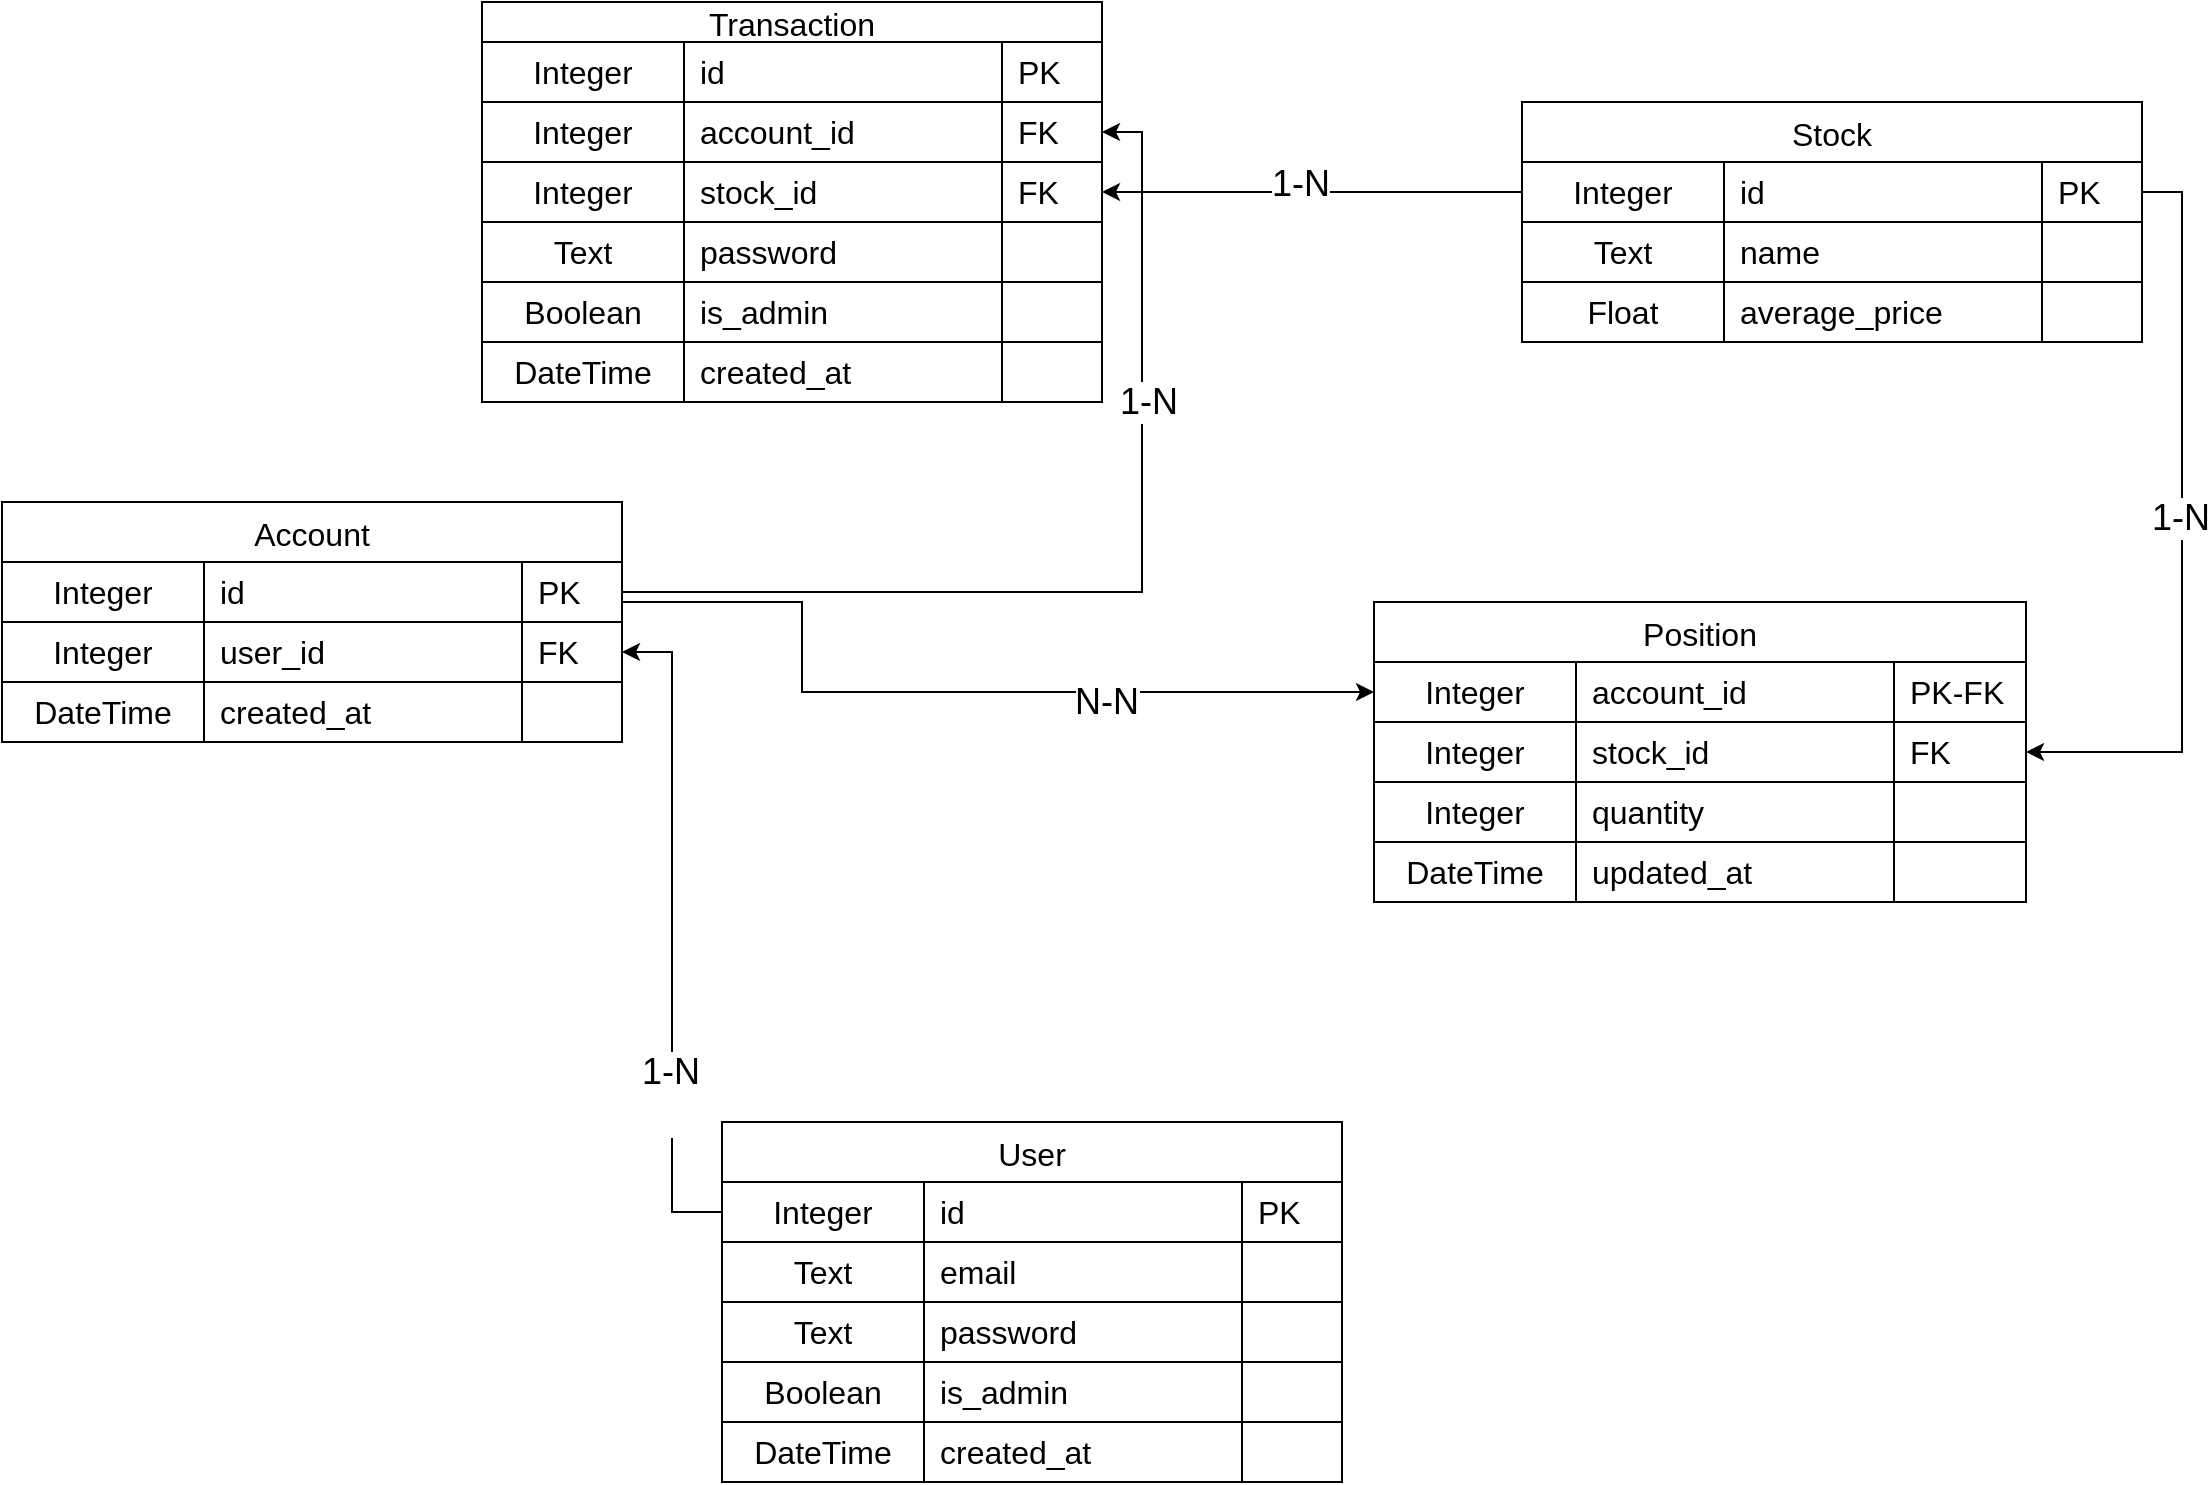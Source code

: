 <mxfile version="28.2.5">
  <diagram id="Knu9iKz_7kWhb0fUED-_" name="Pagina-1">
    <mxGraphModel dx="2951" dy="2745" grid="1" gridSize="10" guides="1" tooltips="1" connect="1" arrows="1" fold="1" page="1" pageScale="1" pageWidth="827" pageHeight="1169" math="0" shadow="0">
      <root>
        <mxCell id="0" />
        <mxCell id="1" parent="0" />
        <mxCell id="GC6EULXvxLVMbO_V4ols-7" value="Account" style="shape=table;startSize=30;container=1;collapsible=0;childLayout=tableLayout;fixedRows=1;rowLines=4;fontStyle=0;strokeColor=default;fontSize=16;" vertex="1" parent="1">
          <mxGeometry x="30" y="20" width="310" height="120" as="geometry" />
        </mxCell>
        <mxCell id="GC6EULXvxLVMbO_V4ols-129" style="shape=tableRow;horizontal=0;startSize=0;swimlaneHead=0;swimlaneBody=0;top=0;left=0;bottom=0;right=0;collapsible=0;dropTarget=0;fillColor=none;points=[[0,0.5],[1,0.5]];portConstraint=eastwest;strokeColor=inherit;fontSize=16;" vertex="1" parent="GC6EULXvxLVMbO_V4ols-7">
          <mxGeometry y="30" width="310" height="30" as="geometry" />
        </mxCell>
        <mxCell id="GC6EULXvxLVMbO_V4ols-130" value="Integer" style="shape=partialRectangle;html=1;whiteSpace=wrap;connectable=0;fillColor=none;top=0;left=0;bottom=0;right=0;overflow=hidden;pointerEvents=1;strokeColor=inherit;fontSize=16;" vertex="1" parent="GC6EULXvxLVMbO_V4ols-129">
          <mxGeometry width="101" height="30" as="geometry">
            <mxRectangle width="101" height="30" as="alternateBounds" />
          </mxGeometry>
        </mxCell>
        <mxCell id="GC6EULXvxLVMbO_V4ols-131" value="id" style="shape=partialRectangle;html=1;whiteSpace=wrap;connectable=0;fillColor=none;top=0;left=0;bottom=0;right=0;align=left;spacingLeft=6;overflow=hidden;strokeColor=inherit;fontSize=16;" vertex="1" parent="GC6EULXvxLVMbO_V4ols-129">
          <mxGeometry x="101" width="159" height="30" as="geometry">
            <mxRectangle width="159" height="30" as="alternateBounds" />
          </mxGeometry>
        </mxCell>
        <mxCell id="GC6EULXvxLVMbO_V4ols-132" value="PK" style="shape=partialRectangle;html=1;whiteSpace=wrap;connectable=0;fillColor=none;top=0;left=0;bottom=0;right=0;align=left;spacingLeft=6;overflow=hidden;strokeColor=inherit;fontSize=16;" vertex="1" parent="GC6EULXvxLVMbO_V4ols-129">
          <mxGeometry x="260" width="50" height="30" as="geometry">
            <mxRectangle width="50" height="30" as="alternateBounds" />
          </mxGeometry>
        </mxCell>
        <mxCell id="GC6EULXvxLVMbO_V4ols-8" value="" style="shape=tableRow;horizontal=0;startSize=0;swimlaneHead=0;swimlaneBody=0;top=0;left=0;bottom=0;right=0;collapsible=0;dropTarget=0;fillColor=none;points=[[0,0.5],[1,0.5]];portConstraint=eastwest;strokeColor=inherit;fontSize=16;" vertex="1" parent="GC6EULXvxLVMbO_V4ols-7">
          <mxGeometry y="60" width="310" height="30" as="geometry" />
        </mxCell>
        <mxCell id="GC6EULXvxLVMbO_V4ols-9" value="Integer" style="shape=partialRectangle;html=1;whiteSpace=wrap;connectable=0;fillColor=none;top=0;left=0;bottom=0;right=0;overflow=hidden;pointerEvents=1;strokeColor=inherit;fontSize=16;" vertex="1" parent="GC6EULXvxLVMbO_V4ols-8">
          <mxGeometry width="101" height="30" as="geometry">
            <mxRectangle width="101" height="30" as="alternateBounds" />
          </mxGeometry>
        </mxCell>
        <mxCell id="GC6EULXvxLVMbO_V4ols-10" value="user_id" style="shape=partialRectangle;html=1;whiteSpace=wrap;connectable=0;fillColor=none;top=0;left=0;bottom=0;right=0;align=left;spacingLeft=6;overflow=hidden;strokeColor=inherit;fontSize=16;" vertex="1" parent="GC6EULXvxLVMbO_V4ols-8">
          <mxGeometry x="101" width="159" height="30" as="geometry">
            <mxRectangle width="159" height="30" as="alternateBounds" />
          </mxGeometry>
        </mxCell>
        <mxCell id="GC6EULXvxLVMbO_V4ols-77" value="FK" style="shape=partialRectangle;html=1;whiteSpace=wrap;connectable=0;fillColor=none;top=0;left=0;bottom=0;right=0;align=left;spacingLeft=6;overflow=hidden;strokeColor=inherit;fontSize=16;" vertex="1" parent="GC6EULXvxLVMbO_V4ols-8">
          <mxGeometry x="260" width="50" height="30" as="geometry">
            <mxRectangle width="50" height="30" as="alternateBounds" />
          </mxGeometry>
        </mxCell>
        <mxCell id="GC6EULXvxLVMbO_V4ols-42" style="shape=tableRow;horizontal=0;startSize=0;swimlaneHead=0;swimlaneBody=0;top=0;left=0;bottom=0;right=0;collapsible=0;dropTarget=0;fillColor=none;points=[[0,0.5],[1,0.5]];portConstraint=eastwest;strokeColor=inherit;fontSize=16;" vertex="1" parent="GC6EULXvxLVMbO_V4ols-7">
          <mxGeometry y="90" width="310" height="30" as="geometry" />
        </mxCell>
        <mxCell id="GC6EULXvxLVMbO_V4ols-43" value="DateTime" style="shape=partialRectangle;html=1;whiteSpace=wrap;connectable=0;fillColor=none;top=0;left=0;bottom=0;right=0;overflow=hidden;strokeColor=inherit;fontSize=16;" vertex="1" parent="GC6EULXvxLVMbO_V4ols-42">
          <mxGeometry width="101" height="30" as="geometry">
            <mxRectangle width="101" height="30" as="alternateBounds" />
          </mxGeometry>
        </mxCell>
        <mxCell id="GC6EULXvxLVMbO_V4ols-44" value="created_at" style="shape=partialRectangle;html=1;whiteSpace=wrap;connectable=0;fillColor=none;top=0;left=0;bottom=0;right=0;align=left;spacingLeft=6;overflow=hidden;strokeColor=inherit;fontSize=16;" vertex="1" parent="GC6EULXvxLVMbO_V4ols-42">
          <mxGeometry x="101" width="159" height="30" as="geometry">
            <mxRectangle width="159" height="30" as="alternateBounds" />
          </mxGeometry>
        </mxCell>
        <mxCell id="GC6EULXvxLVMbO_V4ols-81" style="shape=partialRectangle;html=1;whiteSpace=wrap;connectable=0;fillColor=none;top=0;left=0;bottom=0;right=0;align=left;spacingLeft=6;overflow=hidden;strokeColor=inherit;fontSize=16;" vertex="1" parent="GC6EULXvxLVMbO_V4ols-42">
          <mxGeometry x="260" width="50" height="30" as="geometry">
            <mxRectangle width="50" height="30" as="alternateBounds" />
          </mxGeometry>
        </mxCell>
        <mxCell id="GC6EULXvxLVMbO_V4ols-45" value="Stock" style="shape=table;startSize=30;container=1;collapsible=0;childLayout=tableLayout;fixedRows=1;rowLines=4;fontStyle=0;strokeColor=default;fontSize=16;" vertex="1" parent="1">
          <mxGeometry x="790" y="-180" width="310" height="120" as="geometry" />
        </mxCell>
        <mxCell id="GC6EULXvxLVMbO_V4ols-46" value="" style="shape=tableRow;horizontal=0;startSize=0;swimlaneHead=0;swimlaneBody=0;top=0;left=0;bottom=0;right=0;collapsible=0;dropTarget=0;fillColor=none;points=[[0,0.5],[1,0.5]];portConstraint=eastwest;strokeColor=inherit;fontSize=16;" vertex="1" parent="GC6EULXvxLVMbO_V4ols-45">
          <mxGeometry y="30" width="310" height="30" as="geometry" />
        </mxCell>
        <mxCell id="GC6EULXvxLVMbO_V4ols-47" value="Integer" style="shape=partialRectangle;html=1;whiteSpace=wrap;connectable=0;fillColor=none;top=0;left=0;bottom=0;right=0;overflow=hidden;pointerEvents=1;strokeColor=inherit;fontSize=16;" vertex="1" parent="GC6EULXvxLVMbO_V4ols-46">
          <mxGeometry width="101" height="30" as="geometry">
            <mxRectangle width="101" height="30" as="alternateBounds" />
          </mxGeometry>
        </mxCell>
        <mxCell id="GC6EULXvxLVMbO_V4ols-48" value="id" style="shape=partialRectangle;html=1;whiteSpace=wrap;connectable=0;fillColor=none;top=0;left=0;bottom=0;right=0;align=left;spacingLeft=6;overflow=hidden;strokeColor=inherit;fontSize=16;" vertex="1" parent="GC6EULXvxLVMbO_V4ols-46">
          <mxGeometry x="101" width="159" height="30" as="geometry">
            <mxRectangle width="159" height="30" as="alternateBounds" />
          </mxGeometry>
        </mxCell>
        <mxCell id="GC6EULXvxLVMbO_V4ols-88" value="PK" style="shape=partialRectangle;html=1;whiteSpace=wrap;connectable=0;fillColor=none;top=0;left=0;bottom=0;right=0;align=left;spacingLeft=6;overflow=hidden;strokeColor=inherit;fontSize=16;" vertex="1" parent="GC6EULXvxLVMbO_V4ols-46">
          <mxGeometry x="260" width="50" height="30" as="geometry">
            <mxRectangle width="50" height="30" as="alternateBounds" />
          </mxGeometry>
        </mxCell>
        <mxCell id="GC6EULXvxLVMbO_V4ols-49" value="" style="shape=tableRow;horizontal=0;startSize=0;swimlaneHead=0;swimlaneBody=0;top=0;left=0;bottom=0;right=0;collapsible=0;dropTarget=0;fillColor=none;points=[[0,0.5],[1,0.5]];portConstraint=eastwest;strokeColor=inherit;fontSize=16;" vertex="1" parent="GC6EULXvxLVMbO_V4ols-45">
          <mxGeometry y="60" width="310" height="30" as="geometry" />
        </mxCell>
        <mxCell id="GC6EULXvxLVMbO_V4ols-50" value="Text" style="shape=partialRectangle;html=1;whiteSpace=wrap;connectable=0;fillColor=none;top=0;left=0;bottom=0;right=0;overflow=hidden;strokeColor=inherit;fontSize=16;" vertex="1" parent="GC6EULXvxLVMbO_V4ols-49">
          <mxGeometry width="101" height="30" as="geometry">
            <mxRectangle width="101" height="30" as="alternateBounds" />
          </mxGeometry>
        </mxCell>
        <mxCell id="GC6EULXvxLVMbO_V4ols-51" value="name" style="shape=partialRectangle;html=1;whiteSpace=wrap;connectable=0;fillColor=none;top=0;left=0;bottom=0;right=0;align=left;spacingLeft=6;overflow=hidden;strokeColor=inherit;fontSize=16;" vertex="1" parent="GC6EULXvxLVMbO_V4ols-49">
          <mxGeometry x="101" width="159" height="30" as="geometry">
            <mxRectangle width="159" height="30" as="alternateBounds" />
          </mxGeometry>
        </mxCell>
        <mxCell id="GC6EULXvxLVMbO_V4ols-89" style="shape=partialRectangle;html=1;whiteSpace=wrap;connectable=0;fillColor=none;top=0;left=0;bottom=0;right=0;align=left;spacingLeft=6;overflow=hidden;strokeColor=inherit;fontSize=16;" vertex="1" parent="GC6EULXvxLVMbO_V4ols-49">
          <mxGeometry x="260" width="50" height="30" as="geometry">
            <mxRectangle width="50" height="30" as="alternateBounds" />
          </mxGeometry>
        </mxCell>
        <mxCell id="GC6EULXvxLVMbO_V4ols-52" value="" style="shape=tableRow;horizontal=0;startSize=0;swimlaneHead=0;swimlaneBody=0;top=0;left=0;bottom=0;right=0;collapsible=0;dropTarget=0;fillColor=none;points=[[0,0.5],[1,0.5]];portConstraint=eastwest;strokeColor=inherit;fontSize=16;" vertex="1" parent="GC6EULXvxLVMbO_V4ols-45">
          <mxGeometry y="90" width="310" height="30" as="geometry" />
        </mxCell>
        <mxCell id="GC6EULXvxLVMbO_V4ols-53" value="Float" style="shape=partialRectangle;html=1;whiteSpace=wrap;connectable=0;fillColor=none;top=0;left=0;bottom=0;right=0;overflow=hidden;strokeColor=inherit;fontSize=16;" vertex="1" parent="GC6EULXvxLVMbO_V4ols-52">
          <mxGeometry width="101" height="30" as="geometry">
            <mxRectangle width="101" height="30" as="alternateBounds" />
          </mxGeometry>
        </mxCell>
        <mxCell id="GC6EULXvxLVMbO_V4ols-54" value="average_price" style="shape=partialRectangle;html=1;whiteSpace=wrap;connectable=0;fillColor=none;top=0;left=0;bottom=0;right=0;align=left;spacingLeft=6;overflow=hidden;strokeColor=inherit;fontSize=16;" vertex="1" parent="GC6EULXvxLVMbO_V4ols-52">
          <mxGeometry x="101" width="159" height="30" as="geometry">
            <mxRectangle width="159" height="30" as="alternateBounds" />
          </mxGeometry>
        </mxCell>
        <mxCell id="GC6EULXvxLVMbO_V4ols-90" style="shape=partialRectangle;html=1;whiteSpace=wrap;connectable=0;fillColor=none;top=0;left=0;bottom=0;right=0;align=left;spacingLeft=6;overflow=hidden;strokeColor=inherit;fontSize=16;" vertex="1" parent="GC6EULXvxLVMbO_V4ols-52">
          <mxGeometry x="260" width="50" height="30" as="geometry">
            <mxRectangle width="50" height="30" as="alternateBounds" />
          </mxGeometry>
        </mxCell>
        <mxCell id="GC6EULXvxLVMbO_V4ols-61" value="Transaction" style="shape=table;startSize=20;container=1;collapsible=0;childLayout=tableLayout;fixedRows=1;rowLines=4;fontStyle=0;strokeColor=default;fontSize=16;" vertex="1" parent="1">
          <mxGeometry x="270" y="-230" width="310" height="200" as="geometry" />
        </mxCell>
        <mxCell id="GC6EULXvxLVMbO_V4ols-62" value="" style="shape=tableRow;horizontal=0;startSize=0;swimlaneHead=0;swimlaneBody=0;top=0;left=0;bottom=0;right=0;collapsible=0;dropTarget=0;fillColor=none;points=[[0,0.5],[1,0.5]];portConstraint=eastwest;strokeColor=inherit;fontSize=16;" vertex="1" parent="GC6EULXvxLVMbO_V4ols-61">
          <mxGeometry y="20" width="310" height="30" as="geometry" />
        </mxCell>
        <mxCell id="GC6EULXvxLVMbO_V4ols-63" value="Integer" style="shape=partialRectangle;html=1;whiteSpace=wrap;connectable=0;fillColor=none;top=0;left=0;bottom=0;right=0;overflow=hidden;pointerEvents=1;strokeColor=inherit;fontSize=16;" vertex="1" parent="GC6EULXvxLVMbO_V4ols-62">
          <mxGeometry width="101" height="30" as="geometry">
            <mxRectangle width="101" height="30" as="alternateBounds" />
          </mxGeometry>
        </mxCell>
        <mxCell id="GC6EULXvxLVMbO_V4ols-64" value="id" style="shape=partialRectangle;html=1;whiteSpace=wrap;connectable=0;fillColor=none;top=0;left=0;bottom=0;right=0;align=left;spacingLeft=6;overflow=hidden;strokeColor=inherit;fontSize=16;" vertex="1" parent="GC6EULXvxLVMbO_V4ols-62">
          <mxGeometry x="101" width="159" height="30" as="geometry">
            <mxRectangle width="159" height="30" as="alternateBounds" />
          </mxGeometry>
        </mxCell>
        <mxCell id="GC6EULXvxLVMbO_V4ols-83" value="PK" style="shape=partialRectangle;html=1;whiteSpace=wrap;connectable=0;fillColor=none;top=0;left=0;bottom=0;right=0;align=left;spacingLeft=6;overflow=hidden;strokeColor=inherit;fontSize=16;" vertex="1" parent="GC6EULXvxLVMbO_V4ols-62">
          <mxGeometry x="260" width="50" height="30" as="geometry">
            <mxRectangle width="50" height="30" as="alternateBounds" />
          </mxGeometry>
        </mxCell>
        <mxCell id="GC6EULXvxLVMbO_V4ols-65" value="" style="shape=tableRow;horizontal=0;startSize=0;swimlaneHead=0;swimlaneBody=0;top=0;left=0;bottom=0;right=0;collapsible=0;dropTarget=0;fillColor=none;points=[[0,0.5],[1,0.5]];portConstraint=eastwest;strokeColor=inherit;fontSize=16;" vertex="1" parent="GC6EULXvxLVMbO_V4ols-61">
          <mxGeometry y="50" width="310" height="30" as="geometry" />
        </mxCell>
        <mxCell id="GC6EULXvxLVMbO_V4ols-66" value="Integer" style="shape=partialRectangle;html=1;whiteSpace=wrap;connectable=0;fillColor=none;top=0;left=0;bottom=0;right=0;overflow=hidden;strokeColor=inherit;fontSize=16;" vertex="1" parent="GC6EULXvxLVMbO_V4ols-65">
          <mxGeometry width="101" height="30" as="geometry">
            <mxRectangle width="101" height="30" as="alternateBounds" />
          </mxGeometry>
        </mxCell>
        <mxCell id="GC6EULXvxLVMbO_V4ols-67" value="account_id" style="shape=partialRectangle;html=1;whiteSpace=wrap;connectable=0;fillColor=none;top=0;left=0;bottom=0;right=0;align=left;spacingLeft=6;overflow=hidden;strokeColor=inherit;fontSize=16;" vertex="1" parent="GC6EULXvxLVMbO_V4ols-65">
          <mxGeometry x="101" width="159" height="30" as="geometry">
            <mxRectangle width="159" height="30" as="alternateBounds" />
          </mxGeometry>
        </mxCell>
        <mxCell id="GC6EULXvxLVMbO_V4ols-84" value="FK" style="shape=partialRectangle;html=1;whiteSpace=wrap;connectable=0;fillColor=none;top=0;left=0;bottom=0;right=0;align=left;spacingLeft=6;overflow=hidden;strokeColor=inherit;fontSize=16;" vertex="1" parent="GC6EULXvxLVMbO_V4ols-65">
          <mxGeometry x="260" width="50" height="30" as="geometry">
            <mxRectangle width="50" height="30" as="alternateBounds" />
          </mxGeometry>
        </mxCell>
        <mxCell id="GC6EULXvxLVMbO_V4ols-141" style="shape=tableRow;horizontal=0;startSize=0;swimlaneHead=0;swimlaneBody=0;top=0;left=0;bottom=0;right=0;collapsible=0;dropTarget=0;fillColor=none;points=[[0,0.5],[1,0.5]];portConstraint=eastwest;strokeColor=inherit;fontSize=16;" vertex="1" parent="GC6EULXvxLVMbO_V4ols-61">
          <mxGeometry y="80" width="310" height="30" as="geometry" />
        </mxCell>
        <mxCell id="GC6EULXvxLVMbO_V4ols-142" value="Integer" style="shape=partialRectangle;html=1;whiteSpace=wrap;connectable=0;fillColor=none;top=0;left=0;bottom=0;right=0;overflow=hidden;strokeColor=inherit;fontSize=16;" vertex="1" parent="GC6EULXvxLVMbO_V4ols-141">
          <mxGeometry width="101" height="30" as="geometry">
            <mxRectangle width="101" height="30" as="alternateBounds" />
          </mxGeometry>
        </mxCell>
        <mxCell id="GC6EULXvxLVMbO_V4ols-143" value="stock_id" style="shape=partialRectangle;html=1;whiteSpace=wrap;connectable=0;fillColor=none;top=0;left=0;bottom=0;right=0;align=left;spacingLeft=6;overflow=hidden;strokeColor=inherit;fontSize=16;" vertex="1" parent="GC6EULXvxLVMbO_V4ols-141">
          <mxGeometry x="101" width="159" height="30" as="geometry">
            <mxRectangle width="159" height="30" as="alternateBounds" />
          </mxGeometry>
        </mxCell>
        <mxCell id="GC6EULXvxLVMbO_V4ols-144" value="FK" style="shape=partialRectangle;html=1;whiteSpace=wrap;connectable=0;fillColor=none;top=0;left=0;bottom=0;right=0;align=left;spacingLeft=6;overflow=hidden;strokeColor=inherit;fontSize=16;" vertex="1" parent="GC6EULXvxLVMbO_V4ols-141">
          <mxGeometry x="260" width="50" height="30" as="geometry">
            <mxRectangle width="50" height="30" as="alternateBounds" />
          </mxGeometry>
        </mxCell>
        <mxCell id="GC6EULXvxLVMbO_V4ols-68" value="" style="shape=tableRow;horizontal=0;startSize=0;swimlaneHead=0;swimlaneBody=0;top=0;left=0;bottom=0;right=0;collapsible=0;dropTarget=0;fillColor=none;points=[[0,0.5],[1,0.5]];portConstraint=eastwest;strokeColor=inherit;fontSize=16;" vertex="1" parent="GC6EULXvxLVMbO_V4ols-61">
          <mxGeometry y="110" width="310" height="30" as="geometry" />
        </mxCell>
        <mxCell id="GC6EULXvxLVMbO_V4ols-69" value="Text" style="shape=partialRectangle;html=1;whiteSpace=wrap;connectable=0;fillColor=none;top=0;left=0;bottom=0;right=0;overflow=hidden;strokeColor=inherit;fontSize=16;" vertex="1" parent="GC6EULXvxLVMbO_V4ols-68">
          <mxGeometry width="101" height="30" as="geometry">
            <mxRectangle width="101" height="30" as="alternateBounds" />
          </mxGeometry>
        </mxCell>
        <mxCell id="GC6EULXvxLVMbO_V4ols-70" value="password" style="shape=partialRectangle;html=1;whiteSpace=wrap;connectable=0;fillColor=none;top=0;left=0;bottom=0;right=0;align=left;spacingLeft=6;overflow=hidden;strokeColor=inherit;fontSize=16;" vertex="1" parent="GC6EULXvxLVMbO_V4ols-68">
          <mxGeometry x="101" width="159" height="30" as="geometry">
            <mxRectangle width="159" height="30" as="alternateBounds" />
          </mxGeometry>
        </mxCell>
        <mxCell id="GC6EULXvxLVMbO_V4ols-85" style="shape=partialRectangle;html=1;whiteSpace=wrap;connectable=0;fillColor=none;top=0;left=0;bottom=0;right=0;align=left;spacingLeft=6;overflow=hidden;strokeColor=inherit;fontSize=16;" vertex="1" parent="GC6EULXvxLVMbO_V4ols-68">
          <mxGeometry x="260" width="50" height="30" as="geometry">
            <mxRectangle width="50" height="30" as="alternateBounds" />
          </mxGeometry>
        </mxCell>
        <mxCell id="GC6EULXvxLVMbO_V4ols-71" style="shape=tableRow;horizontal=0;startSize=0;swimlaneHead=0;swimlaneBody=0;top=0;left=0;bottom=0;right=0;collapsible=0;dropTarget=0;fillColor=none;points=[[0,0.5],[1,0.5]];portConstraint=eastwest;strokeColor=inherit;fontSize=16;" vertex="1" parent="GC6EULXvxLVMbO_V4ols-61">
          <mxGeometry y="140" width="310" height="30" as="geometry" />
        </mxCell>
        <mxCell id="GC6EULXvxLVMbO_V4ols-72" value="Boolean" style="shape=partialRectangle;html=1;whiteSpace=wrap;connectable=0;fillColor=none;top=0;left=0;bottom=0;right=0;overflow=hidden;strokeColor=inherit;fontSize=16;" vertex="1" parent="GC6EULXvxLVMbO_V4ols-71">
          <mxGeometry width="101" height="30" as="geometry">
            <mxRectangle width="101" height="30" as="alternateBounds" />
          </mxGeometry>
        </mxCell>
        <mxCell id="GC6EULXvxLVMbO_V4ols-73" value="is_admin" style="shape=partialRectangle;html=1;whiteSpace=wrap;connectable=0;fillColor=none;top=0;left=0;bottom=0;right=0;align=left;spacingLeft=6;overflow=hidden;strokeColor=inherit;fontSize=16;" vertex="1" parent="GC6EULXvxLVMbO_V4ols-71">
          <mxGeometry x="101" width="159" height="30" as="geometry">
            <mxRectangle width="159" height="30" as="alternateBounds" />
          </mxGeometry>
        </mxCell>
        <mxCell id="GC6EULXvxLVMbO_V4ols-86" style="shape=partialRectangle;html=1;whiteSpace=wrap;connectable=0;fillColor=none;top=0;left=0;bottom=0;right=0;align=left;spacingLeft=6;overflow=hidden;strokeColor=inherit;fontSize=16;" vertex="1" parent="GC6EULXvxLVMbO_V4ols-71">
          <mxGeometry x="260" width="50" height="30" as="geometry">
            <mxRectangle width="50" height="30" as="alternateBounds" />
          </mxGeometry>
        </mxCell>
        <mxCell id="GC6EULXvxLVMbO_V4ols-74" style="shape=tableRow;horizontal=0;startSize=0;swimlaneHead=0;swimlaneBody=0;top=0;left=0;bottom=0;right=0;collapsible=0;dropTarget=0;fillColor=none;points=[[0,0.5],[1,0.5]];portConstraint=eastwest;strokeColor=inherit;fontSize=16;" vertex="1" parent="GC6EULXvxLVMbO_V4ols-61">
          <mxGeometry y="170" width="310" height="30" as="geometry" />
        </mxCell>
        <mxCell id="GC6EULXvxLVMbO_V4ols-75" value="DateTime" style="shape=partialRectangle;html=1;whiteSpace=wrap;connectable=0;fillColor=none;top=0;left=0;bottom=0;right=0;overflow=hidden;strokeColor=inherit;fontSize=16;" vertex="1" parent="GC6EULXvxLVMbO_V4ols-74">
          <mxGeometry width="101" height="30" as="geometry">
            <mxRectangle width="101" height="30" as="alternateBounds" />
          </mxGeometry>
        </mxCell>
        <mxCell id="GC6EULXvxLVMbO_V4ols-76" value="created_at" style="shape=partialRectangle;html=1;whiteSpace=wrap;connectable=0;fillColor=none;top=0;left=0;bottom=0;right=0;align=left;spacingLeft=6;overflow=hidden;strokeColor=inherit;fontSize=16;" vertex="1" parent="GC6EULXvxLVMbO_V4ols-74">
          <mxGeometry x="101" width="159" height="30" as="geometry">
            <mxRectangle width="159" height="30" as="alternateBounds" />
          </mxGeometry>
        </mxCell>
        <mxCell id="GC6EULXvxLVMbO_V4ols-87" style="shape=partialRectangle;html=1;whiteSpace=wrap;connectable=0;fillColor=none;top=0;left=0;bottom=0;right=0;align=left;spacingLeft=6;overflow=hidden;strokeColor=inherit;fontSize=16;" vertex="1" parent="GC6EULXvxLVMbO_V4ols-74">
          <mxGeometry x="260" width="50" height="30" as="geometry">
            <mxRectangle width="50" height="30" as="alternateBounds" />
          </mxGeometry>
        </mxCell>
        <mxCell id="GC6EULXvxLVMbO_V4ols-91" value="Position" style="shape=table;startSize=30;container=1;collapsible=0;childLayout=tableLayout;fixedRows=1;rowLines=4;fontStyle=0;strokeColor=default;fontSize=16;" vertex="1" parent="1">
          <mxGeometry x="716" y="70" width="326" height="150" as="geometry" />
        </mxCell>
        <mxCell id="GC6EULXvxLVMbO_V4ols-92" value="" style="shape=tableRow;horizontal=0;startSize=0;swimlaneHead=0;swimlaneBody=0;top=0;left=0;bottom=0;right=0;collapsible=0;dropTarget=0;fillColor=none;points=[[0,0.5],[1,0.5]];portConstraint=eastwest;strokeColor=inherit;fontSize=16;" vertex="1" parent="GC6EULXvxLVMbO_V4ols-91">
          <mxGeometry y="30" width="326" height="30" as="geometry" />
        </mxCell>
        <mxCell id="GC6EULXvxLVMbO_V4ols-93" value="Integer" style="shape=partialRectangle;html=1;whiteSpace=wrap;connectable=0;fillColor=none;top=0;left=0;bottom=0;right=0;overflow=hidden;pointerEvents=1;strokeColor=inherit;fontSize=16;" vertex="1" parent="GC6EULXvxLVMbO_V4ols-92">
          <mxGeometry width="101" height="30" as="geometry">
            <mxRectangle width="101" height="30" as="alternateBounds" />
          </mxGeometry>
        </mxCell>
        <mxCell id="GC6EULXvxLVMbO_V4ols-94" value="account_id" style="shape=partialRectangle;html=1;whiteSpace=wrap;connectable=0;fillColor=none;top=0;left=0;bottom=0;right=0;align=left;spacingLeft=6;overflow=hidden;strokeColor=inherit;fontSize=16;" vertex="1" parent="GC6EULXvxLVMbO_V4ols-92">
          <mxGeometry x="101" width="159" height="30" as="geometry">
            <mxRectangle width="159" height="30" as="alternateBounds" />
          </mxGeometry>
        </mxCell>
        <mxCell id="GC6EULXvxLVMbO_V4ols-95" value="PK-FK" style="shape=partialRectangle;html=1;whiteSpace=wrap;connectable=0;fillColor=none;top=0;left=0;bottom=0;right=0;align=left;spacingLeft=6;overflow=hidden;strokeColor=inherit;fontSize=16;" vertex="1" parent="GC6EULXvxLVMbO_V4ols-92">
          <mxGeometry x="260" width="66" height="30" as="geometry">
            <mxRectangle width="66" height="30" as="alternateBounds" />
          </mxGeometry>
        </mxCell>
        <mxCell id="GC6EULXvxLVMbO_V4ols-96" value="" style="shape=tableRow;horizontal=0;startSize=0;swimlaneHead=0;swimlaneBody=0;top=0;left=0;bottom=0;right=0;collapsible=0;dropTarget=0;fillColor=none;points=[[0,0.5],[1,0.5]];portConstraint=eastwest;strokeColor=inherit;fontSize=16;" vertex="1" parent="GC6EULXvxLVMbO_V4ols-91">
          <mxGeometry y="60" width="326" height="30" as="geometry" />
        </mxCell>
        <mxCell id="GC6EULXvxLVMbO_V4ols-97" value="Integer" style="shape=partialRectangle;html=1;whiteSpace=wrap;connectable=0;fillColor=none;top=0;left=0;bottom=0;right=0;overflow=hidden;strokeColor=inherit;fontSize=16;" vertex="1" parent="GC6EULXvxLVMbO_V4ols-96">
          <mxGeometry width="101" height="30" as="geometry">
            <mxRectangle width="101" height="30" as="alternateBounds" />
          </mxGeometry>
        </mxCell>
        <mxCell id="GC6EULXvxLVMbO_V4ols-98" value="stock_id" style="shape=partialRectangle;html=1;whiteSpace=wrap;connectable=0;fillColor=none;top=0;left=0;bottom=0;right=0;align=left;spacingLeft=6;overflow=hidden;strokeColor=inherit;fontSize=16;" vertex="1" parent="GC6EULXvxLVMbO_V4ols-96">
          <mxGeometry x="101" width="159" height="30" as="geometry">
            <mxRectangle width="159" height="30" as="alternateBounds" />
          </mxGeometry>
        </mxCell>
        <mxCell id="GC6EULXvxLVMbO_V4ols-99" value="FK" style="shape=partialRectangle;html=1;whiteSpace=wrap;connectable=0;fillColor=none;top=0;left=0;bottom=0;right=0;align=left;spacingLeft=6;overflow=hidden;strokeColor=inherit;fontSize=16;" vertex="1" parent="GC6EULXvxLVMbO_V4ols-96">
          <mxGeometry x="260" width="66" height="30" as="geometry">
            <mxRectangle width="66" height="30" as="alternateBounds" />
          </mxGeometry>
        </mxCell>
        <mxCell id="GC6EULXvxLVMbO_V4ols-100" value="" style="shape=tableRow;horizontal=0;startSize=0;swimlaneHead=0;swimlaneBody=0;top=0;left=0;bottom=0;right=0;collapsible=0;dropTarget=0;fillColor=none;points=[[0,0.5],[1,0.5]];portConstraint=eastwest;strokeColor=inherit;fontSize=16;" vertex="1" parent="GC6EULXvxLVMbO_V4ols-91">
          <mxGeometry y="90" width="326" height="30" as="geometry" />
        </mxCell>
        <mxCell id="GC6EULXvxLVMbO_V4ols-101" value="Integer" style="shape=partialRectangle;html=1;whiteSpace=wrap;connectable=0;fillColor=none;top=0;left=0;bottom=0;right=0;overflow=hidden;strokeColor=inherit;fontSize=16;" vertex="1" parent="GC6EULXvxLVMbO_V4ols-100">
          <mxGeometry width="101" height="30" as="geometry">
            <mxRectangle width="101" height="30" as="alternateBounds" />
          </mxGeometry>
        </mxCell>
        <mxCell id="GC6EULXvxLVMbO_V4ols-102" value="quantity" style="shape=partialRectangle;html=1;whiteSpace=wrap;connectable=0;fillColor=none;top=0;left=0;bottom=0;right=0;align=left;spacingLeft=6;overflow=hidden;strokeColor=inherit;fontSize=16;" vertex="1" parent="GC6EULXvxLVMbO_V4ols-100">
          <mxGeometry x="101" width="159" height="30" as="geometry">
            <mxRectangle width="159" height="30" as="alternateBounds" />
          </mxGeometry>
        </mxCell>
        <mxCell id="GC6EULXvxLVMbO_V4ols-103" style="shape=partialRectangle;html=1;whiteSpace=wrap;connectable=0;fillColor=none;top=0;left=0;bottom=0;right=0;align=left;spacingLeft=6;overflow=hidden;strokeColor=inherit;fontSize=16;" vertex="1" parent="GC6EULXvxLVMbO_V4ols-100">
          <mxGeometry x="260" width="66" height="30" as="geometry">
            <mxRectangle width="66" height="30" as="alternateBounds" />
          </mxGeometry>
        </mxCell>
        <mxCell id="GC6EULXvxLVMbO_V4ols-104" style="shape=tableRow;horizontal=0;startSize=0;swimlaneHead=0;swimlaneBody=0;top=0;left=0;bottom=0;right=0;collapsible=0;dropTarget=0;fillColor=none;points=[[0,0.5],[1,0.5]];portConstraint=eastwest;strokeColor=inherit;fontSize=16;" vertex="1" parent="GC6EULXvxLVMbO_V4ols-91">
          <mxGeometry y="120" width="326" height="30" as="geometry" />
        </mxCell>
        <mxCell id="GC6EULXvxLVMbO_V4ols-105" value="DateTime" style="shape=partialRectangle;html=1;whiteSpace=wrap;connectable=0;fillColor=none;top=0;left=0;bottom=0;right=0;overflow=hidden;strokeColor=inherit;fontSize=16;" vertex="1" parent="GC6EULXvxLVMbO_V4ols-104">
          <mxGeometry width="101" height="30" as="geometry">
            <mxRectangle width="101" height="30" as="alternateBounds" />
          </mxGeometry>
        </mxCell>
        <mxCell id="GC6EULXvxLVMbO_V4ols-106" value="updated_at" style="shape=partialRectangle;html=1;whiteSpace=wrap;connectable=0;fillColor=none;top=0;left=0;bottom=0;right=0;align=left;spacingLeft=6;overflow=hidden;strokeColor=inherit;fontSize=16;" vertex="1" parent="GC6EULXvxLVMbO_V4ols-104">
          <mxGeometry x="101" width="159" height="30" as="geometry">
            <mxRectangle width="159" height="30" as="alternateBounds" />
          </mxGeometry>
        </mxCell>
        <mxCell id="GC6EULXvxLVMbO_V4ols-107" style="shape=partialRectangle;html=1;whiteSpace=wrap;connectable=0;fillColor=none;top=0;left=0;bottom=0;right=0;align=left;spacingLeft=6;overflow=hidden;strokeColor=inherit;fontSize=16;" vertex="1" parent="GC6EULXvxLVMbO_V4ols-104">
          <mxGeometry x="260" width="66" height="30" as="geometry">
            <mxRectangle width="66" height="30" as="alternateBounds" />
          </mxGeometry>
        </mxCell>
        <mxCell id="GC6EULXvxLVMbO_V4ols-108" value="User" style="shape=table;startSize=30;container=1;collapsible=0;childLayout=tableLayout;fixedRows=1;rowLines=4;fontStyle=0;strokeColor=default;fontSize=16;" vertex="1" parent="1">
          <mxGeometry x="390" y="330" width="310" height="180" as="geometry" />
        </mxCell>
        <mxCell id="GC6EULXvxLVMbO_V4ols-109" value="" style="shape=tableRow;horizontal=0;startSize=0;swimlaneHead=0;swimlaneBody=0;top=0;left=0;bottom=0;right=0;collapsible=0;dropTarget=0;fillColor=none;points=[[0,0.5],[1,0.5]];portConstraint=eastwest;strokeColor=inherit;fontSize=16;" vertex="1" parent="GC6EULXvxLVMbO_V4ols-108">
          <mxGeometry y="30" width="310" height="30" as="geometry" />
        </mxCell>
        <mxCell id="GC6EULXvxLVMbO_V4ols-110" value="Integer" style="shape=partialRectangle;html=1;whiteSpace=wrap;connectable=0;fillColor=none;top=0;left=0;bottom=0;right=0;overflow=hidden;pointerEvents=1;strokeColor=inherit;fontSize=16;" vertex="1" parent="GC6EULXvxLVMbO_V4ols-109">
          <mxGeometry width="101" height="30" as="geometry">
            <mxRectangle width="101" height="30" as="alternateBounds" />
          </mxGeometry>
        </mxCell>
        <mxCell id="GC6EULXvxLVMbO_V4ols-111" value="id" style="shape=partialRectangle;html=1;whiteSpace=wrap;connectable=0;fillColor=none;top=0;left=0;bottom=0;right=0;align=left;spacingLeft=6;overflow=hidden;strokeColor=inherit;fontSize=16;" vertex="1" parent="GC6EULXvxLVMbO_V4ols-109">
          <mxGeometry x="101" width="159" height="30" as="geometry">
            <mxRectangle width="159" height="30" as="alternateBounds" />
          </mxGeometry>
        </mxCell>
        <mxCell id="GC6EULXvxLVMbO_V4ols-112" value="PK" style="shape=partialRectangle;html=1;whiteSpace=wrap;connectable=0;fillColor=none;top=0;left=0;bottom=0;right=0;align=left;spacingLeft=6;overflow=hidden;strokeColor=inherit;fontSize=16;" vertex="1" parent="GC6EULXvxLVMbO_V4ols-109">
          <mxGeometry x="260" width="50" height="30" as="geometry">
            <mxRectangle width="50" height="30" as="alternateBounds" />
          </mxGeometry>
        </mxCell>
        <mxCell id="GC6EULXvxLVMbO_V4ols-113" value="" style="shape=tableRow;horizontal=0;startSize=0;swimlaneHead=0;swimlaneBody=0;top=0;left=0;bottom=0;right=0;collapsible=0;dropTarget=0;fillColor=none;points=[[0,0.5],[1,0.5]];portConstraint=eastwest;strokeColor=inherit;fontSize=16;" vertex="1" parent="GC6EULXvxLVMbO_V4ols-108">
          <mxGeometry y="60" width="310" height="30" as="geometry" />
        </mxCell>
        <mxCell id="GC6EULXvxLVMbO_V4ols-114" value="Text" style="shape=partialRectangle;html=1;whiteSpace=wrap;connectable=0;fillColor=none;top=0;left=0;bottom=0;right=0;overflow=hidden;strokeColor=inherit;fontSize=16;" vertex="1" parent="GC6EULXvxLVMbO_V4ols-113">
          <mxGeometry width="101" height="30" as="geometry">
            <mxRectangle width="101" height="30" as="alternateBounds" />
          </mxGeometry>
        </mxCell>
        <mxCell id="GC6EULXvxLVMbO_V4ols-115" value="email" style="shape=partialRectangle;html=1;whiteSpace=wrap;connectable=0;fillColor=none;top=0;left=0;bottom=0;right=0;align=left;spacingLeft=6;overflow=hidden;strokeColor=inherit;fontSize=16;" vertex="1" parent="GC6EULXvxLVMbO_V4ols-113">
          <mxGeometry x="101" width="159" height="30" as="geometry">
            <mxRectangle width="159" height="30" as="alternateBounds" />
          </mxGeometry>
        </mxCell>
        <mxCell id="GC6EULXvxLVMbO_V4ols-116" style="shape=partialRectangle;html=1;whiteSpace=wrap;connectable=0;fillColor=none;top=0;left=0;bottom=0;right=0;align=left;spacingLeft=6;overflow=hidden;strokeColor=inherit;fontSize=16;" vertex="1" parent="GC6EULXvxLVMbO_V4ols-113">
          <mxGeometry x="260" width="50" height="30" as="geometry">
            <mxRectangle width="50" height="30" as="alternateBounds" />
          </mxGeometry>
        </mxCell>
        <mxCell id="GC6EULXvxLVMbO_V4ols-117" value="" style="shape=tableRow;horizontal=0;startSize=0;swimlaneHead=0;swimlaneBody=0;top=0;left=0;bottom=0;right=0;collapsible=0;dropTarget=0;fillColor=none;points=[[0,0.5],[1,0.5]];portConstraint=eastwest;strokeColor=inherit;fontSize=16;" vertex="1" parent="GC6EULXvxLVMbO_V4ols-108">
          <mxGeometry y="90" width="310" height="30" as="geometry" />
        </mxCell>
        <mxCell id="GC6EULXvxLVMbO_V4ols-118" value="Text" style="shape=partialRectangle;html=1;whiteSpace=wrap;connectable=0;fillColor=none;top=0;left=0;bottom=0;right=0;overflow=hidden;strokeColor=inherit;fontSize=16;" vertex="1" parent="GC6EULXvxLVMbO_V4ols-117">
          <mxGeometry width="101" height="30" as="geometry">
            <mxRectangle width="101" height="30" as="alternateBounds" />
          </mxGeometry>
        </mxCell>
        <mxCell id="GC6EULXvxLVMbO_V4ols-119" value="password" style="shape=partialRectangle;html=1;whiteSpace=wrap;connectable=0;fillColor=none;top=0;left=0;bottom=0;right=0;align=left;spacingLeft=6;overflow=hidden;strokeColor=inherit;fontSize=16;" vertex="1" parent="GC6EULXvxLVMbO_V4ols-117">
          <mxGeometry x="101" width="159" height="30" as="geometry">
            <mxRectangle width="159" height="30" as="alternateBounds" />
          </mxGeometry>
        </mxCell>
        <mxCell id="GC6EULXvxLVMbO_V4ols-120" style="shape=partialRectangle;html=1;whiteSpace=wrap;connectable=0;fillColor=none;top=0;left=0;bottom=0;right=0;align=left;spacingLeft=6;overflow=hidden;strokeColor=inherit;fontSize=16;" vertex="1" parent="GC6EULXvxLVMbO_V4ols-117">
          <mxGeometry x="260" width="50" height="30" as="geometry">
            <mxRectangle width="50" height="30" as="alternateBounds" />
          </mxGeometry>
        </mxCell>
        <mxCell id="GC6EULXvxLVMbO_V4ols-121" style="shape=tableRow;horizontal=0;startSize=0;swimlaneHead=0;swimlaneBody=0;top=0;left=0;bottom=0;right=0;collapsible=0;dropTarget=0;fillColor=none;points=[[0,0.5],[1,0.5]];portConstraint=eastwest;strokeColor=inherit;fontSize=16;" vertex="1" parent="GC6EULXvxLVMbO_V4ols-108">
          <mxGeometry y="120" width="310" height="30" as="geometry" />
        </mxCell>
        <mxCell id="GC6EULXvxLVMbO_V4ols-122" value="Boolean" style="shape=partialRectangle;html=1;whiteSpace=wrap;connectable=0;fillColor=none;top=0;left=0;bottom=0;right=0;overflow=hidden;strokeColor=inherit;fontSize=16;" vertex="1" parent="GC6EULXvxLVMbO_V4ols-121">
          <mxGeometry width="101" height="30" as="geometry">
            <mxRectangle width="101" height="30" as="alternateBounds" />
          </mxGeometry>
        </mxCell>
        <mxCell id="GC6EULXvxLVMbO_V4ols-123" value="is_admin" style="shape=partialRectangle;html=1;whiteSpace=wrap;connectable=0;fillColor=none;top=0;left=0;bottom=0;right=0;align=left;spacingLeft=6;overflow=hidden;strokeColor=inherit;fontSize=16;" vertex="1" parent="GC6EULXvxLVMbO_V4ols-121">
          <mxGeometry x="101" width="159" height="30" as="geometry">
            <mxRectangle width="159" height="30" as="alternateBounds" />
          </mxGeometry>
        </mxCell>
        <mxCell id="GC6EULXvxLVMbO_V4ols-124" style="shape=partialRectangle;html=1;whiteSpace=wrap;connectable=0;fillColor=none;top=0;left=0;bottom=0;right=0;align=left;spacingLeft=6;overflow=hidden;strokeColor=inherit;fontSize=16;" vertex="1" parent="GC6EULXvxLVMbO_V4ols-121">
          <mxGeometry x="260" width="50" height="30" as="geometry">
            <mxRectangle width="50" height="30" as="alternateBounds" />
          </mxGeometry>
        </mxCell>
        <mxCell id="GC6EULXvxLVMbO_V4ols-125" style="shape=tableRow;horizontal=0;startSize=0;swimlaneHead=0;swimlaneBody=0;top=0;left=0;bottom=0;right=0;collapsible=0;dropTarget=0;fillColor=none;points=[[0,0.5],[1,0.5]];portConstraint=eastwest;strokeColor=inherit;fontSize=16;" vertex="1" parent="GC6EULXvxLVMbO_V4ols-108">
          <mxGeometry y="150" width="310" height="30" as="geometry" />
        </mxCell>
        <mxCell id="GC6EULXvxLVMbO_V4ols-126" value="DateTime" style="shape=partialRectangle;html=1;whiteSpace=wrap;connectable=0;fillColor=none;top=0;left=0;bottom=0;right=0;overflow=hidden;strokeColor=inherit;fontSize=16;" vertex="1" parent="GC6EULXvxLVMbO_V4ols-125">
          <mxGeometry width="101" height="30" as="geometry">
            <mxRectangle width="101" height="30" as="alternateBounds" />
          </mxGeometry>
        </mxCell>
        <mxCell id="GC6EULXvxLVMbO_V4ols-127" value="created_at" style="shape=partialRectangle;html=1;whiteSpace=wrap;connectable=0;fillColor=none;top=0;left=0;bottom=0;right=0;align=left;spacingLeft=6;overflow=hidden;strokeColor=inherit;fontSize=16;" vertex="1" parent="GC6EULXvxLVMbO_V4ols-125">
          <mxGeometry x="101" width="159" height="30" as="geometry">
            <mxRectangle width="159" height="30" as="alternateBounds" />
          </mxGeometry>
        </mxCell>
        <mxCell id="GC6EULXvxLVMbO_V4ols-128" style="shape=partialRectangle;html=1;whiteSpace=wrap;connectable=0;fillColor=none;top=0;left=0;bottom=0;right=0;align=left;spacingLeft=6;overflow=hidden;strokeColor=inherit;fontSize=16;" vertex="1" parent="GC6EULXvxLVMbO_V4ols-125">
          <mxGeometry x="260" width="50" height="30" as="geometry">
            <mxRectangle width="50" height="30" as="alternateBounds" />
          </mxGeometry>
        </mxCell>
        <mxCell id="GC6EULXvxLVMbO_V4ols-133" style="edgeStyle=orthogonalEdgeStyle;rounded=0;orthogonalLoop=1;jettySize=auto;html=1;exitX=0;exitY=0.5;exitDx=0;exitDy=0;" edge="1" parent="1" source="GC6EULXvxLVMbO_V4ols-109" target="GC6EULXvxLVMbO_V4ols-8">
          <mxGeometry relative="1" as="geometry" />
        </mxCell>
        <mxCell id="GC6EULXvxLVMbO_V4ols-134" value="1-N&lt;div&gt;&lt;br&gt;&lt;/div&gt;" style="edgeLabel;html=1;align=center;verticalAlign=middle;resizable=0;points=[];fontSize=18;" vertex="1" connectable="0" parent="GC6EULXvxLVMbO_V4ols-133">
          <mxGeometry x="-0.483" y="1" relative="1" as="geometry">
            <mxPoint y="1" as="offset" />
          </mxGeometry>
        </mxCell>
        <mxCell id="GC6EULXvxLVMbO_V4ols-135" style="edgeStyle=orthogonalEdgeStyle;rounded=0;orthogonalLoop=1;jettySize=auto;html=1;exitX=1;exitY=0.5;exitDx=0;exitDy=0;entryX=1;entryY=0.5;entryDx=0;entryDy=0;" edge="1" parent="1" source="GC6EULXvxLVMbO_V4ols-129" target="GC6EULXvxLVMbO_V4ols-65">
          <mxGeometry relative="1" as="geometry" />
        </mxCell>
        <mxCell id="GC6EULXvxLVMbO_V4ols-140" value="1-N" style="edgeLabel;html=1;align=center;verticalAlign=middle;resizable=0;points=[];fontSize=18;" vertex="1" connectable="0" parent="GC6EULXvxLVMbO_V4ols-135">
          <mxGeometry x="0.399" y="-3" relative="1" as="geometry">
            <mxPoint y="1" as="offset" />
          </mxGeometry>
        </mxCell>
        <mxCell id="GC6EULXvxLVMbO_V4ols-136" style="edgeStyle=orthogonalEdgeStyle;rounded=0;orthogonalLoop=1;jettySize=auto;html=1;exitX=1;exitY=0.5;exitDx=0;exitDy=0;entryX=0;entryY=0.5;entryDx=0;entryDy=0;" edge="1" parent="1" source="GC6EULXvxLVMbO_V4ols-129" target="GC6EULXvxLVMbO_V4ols-92">
          <mxGeometry relative="1" as="geometry">
            <Array as="points">
              <mxPoint x="340" y="70" />
              <mxPoint x="430" y="70" />
              <mxPoint x="430" y="115" />
            </Array>
          </mxGeometry>
        </mxCell>
        <mxCell id="GC6EULXvxLVMbO_V4ols-146" value="N-N" style="edgeLabel;html=1;align=center;verticalAlign=middle;resizable=0;points=[];fontSize=18;" vertex="1" connectable="0" parent="GC6EULXvxLVMbO_V4ols-136">
          <mxGeometry x="0.368" y="-5" relative="1" as="geometry">
            <mxPoint as="offset" />
          </mxGeometry>
        </mxCell>
        <mxCell id="GC6EULXvxLVMbO_V4ols-137" style="edgeStyle=orthogonalEdgeStyle;rounded=0;orthogonalLoop=1;jettySize=auto;html=1;exitX=1;exitY=0.5;exitDx=0;exitDy=0;entryX=1;entryY=0.5;entryDx=0;entryDy=0;" edge="1" parent="1" source="GC6EULXvxLVMbO_V4ols-46" target="GC6EULXvxLVMbO_V4ols-96">
          <mxGeometry relative="1" as="geometry" />
        </mxCell>
        <mxCell id="GC6EULXvxLVMbO_V4ols-147" value="1-N" style="edgeLabel;html=1;align=center;verticalAlign=middle;resizable=0;points=[];fontSize=18;" vertex="1" connectable="0" parent="GC6EULXvxLVMbO_V4ols-137">
          <mxGeometry x="-0.029" y="-1" relative="1" as="geometry">
            <mxPoint y="-1" as="offset" />
          </mxGeometry>
        </mxCell>
        <mxCell id="GC6EULXvxLVMbO_V4ols-145" style="edgeStyle=orthogonalEdgeStyle;rounded=0;orthogonalLoop=1;jettySize=auto;html=1;exitX=0;exitY=0.5;exitDx=0;exitDy=0;entryX=1;entryY=0.5;entryDx=0;entryDy=0;" edge="1" parent="1" source="GC6EULXvxLVMbO_V4ols-46" target="GC6EULXvxLVMbO_V4ols-141">
          <mxGeometry relative="1" as="geometry" />
        </mxCell>
        <mxCell id="GC6EULXvxLVMbO_V4ols-148" value="1-N" style="edgeLabel;html=1;align=center;verticalAlign=middle;resizable=0;points=[];fontSize=18;" vertex="1" connectable="0" parent="GC6EULXvxLVMbO_V4ols-145">
          <mxGeometry x="0.061" y="-4" relative="1" as="geometry">
            <mxPoint as="offset" />
          </mxGeometry>
        </mxCell>
      </root>
    </mxGraphModel>
  </diagram>
</mxfile>
